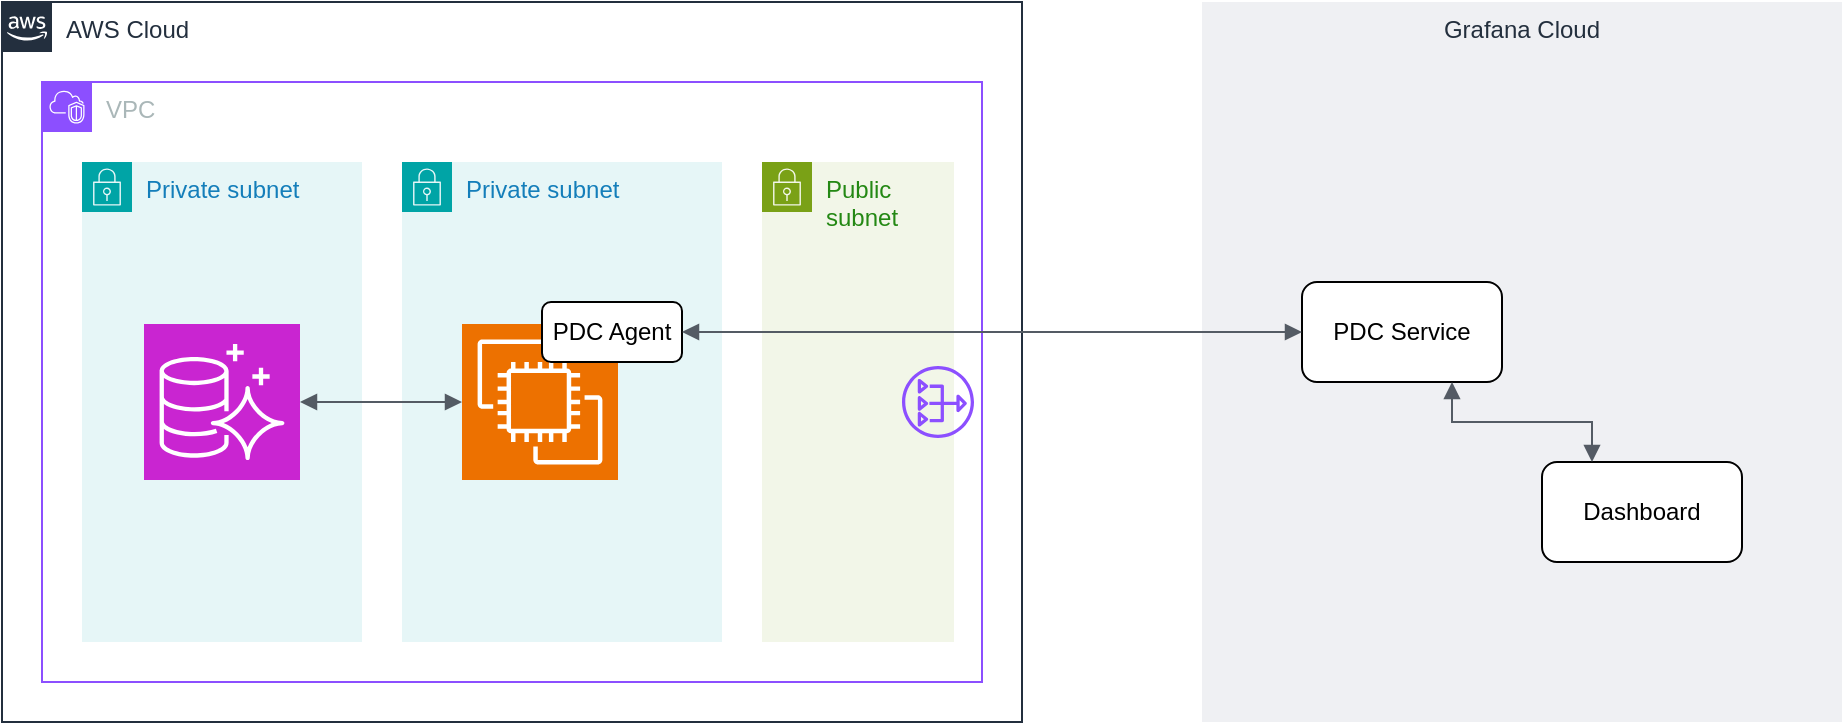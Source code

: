 <mxfile version="26.0.6">
  <diagram name="ページ1" id="20o7N7PKYs3jk0oayNKR">
    <mxGraphModel dx="1434" dy="784" grid="1" gridSize="10" guides="1" tooltips="1" connect="1" arrows="1" fold="1" page="1" pageScale="1" pageWidth="1169" pageHeight="827" math="0" shadow="0">
      <root>
        <mxCell id="0" />
        <mxCell id="1" parent="0" />
        <mxCell id="SBneGpYhRkbtxWXfD48W-1" value="AWS Cloud" style="points=[[0,0],[0.25,0],[0.5,0],[0.75,0],[1,0],[1,0.25],[1,0.5],[1,0.75],[1,1],[0.75,1],[0.5,1],[0.25,1],[0,1],[0,0.75],[0,0.5],[0,0.25]];outlineConnect=0;gradientColor=none;html=1;whiteSpace=wrap;fontSize=12;fontStyle=0;container=1;pointerEvents=0;collapsible=0;recursiveResize=0;shape=mxgraph.aws4.group;grIcon=mxgraph.aws4.group_aws_cloud_alt;strokeColor=#232F3E;fillColor=none;verticalAlign=top;align=left;spacingLeft=30;fontColor=#232F3E;dashed=0;" parent="1" vertex="1">
          <mxGeometry x="40" y="200" width="510" height="360" as="geometry" />
        </mxCell>
        <mxCell id="SBneGpYhRkbtxWXfD48W-2" value="VPC" style="points=[[0,0],[0.25,0],[0.5,0],[0.75,0],[1,0],[1,0.25],[1,0.5],[1,0.75],[1,1],[0.75,1],[0.5,1],[0.25,1],[0,1],[0,0.75],[0,0.5],[0,0.25]];outlineConnect=0;gradientColor=none;html=1;whiteSpace=wrap;fontSize=12;fontStyle=0;container=1;pointerEvents=0;collapsible=0;recursiveResize=0;shape=mxgraph.aws4.group;grIcon=mxgraph.aws4.group_vpc2;strokeColor=#8C4FFF;fillColor=none;verticalAlign=top;align=left;spacingLeft=30;fontColor=#AAB7B8;dashed=0;" parent="SBneGpYhRkbtxWXfD48W-1" vertex="1">
          <mxGeometry x="20" y="40" width="470" height="300" as="geometry" />
        </mxCell>
        <mxCell id="SBneGpYhRkbtxWXfD48W-3" value="Private subnet" style="points=[[0,0],[0.25,0],[0.5,0],[0.75,0],[1,0],[1,0.25],[1,0.5],[1,0.75],[1,1],[0.75,1],[0.5,1],[0.25,1],[0,1],[0,0.75],[0,0.5],[0,0.25]];outlineConnect=0;gradientColor=none;html=1;whiteSpace=wrap;fontSize=12;fontStyle=0;container=1;pointerEvents=0;collapsible=0;recursiveResize=0;shape=mxgraph.aws4.group;grIcon=mxgraph.aws4.group_security_group;grStroke=0;strokeColor=#00A4A6;fillColor=#E6F6F7;verticalAlign=top;align=left;spacingLeft=30;fontColor=#147EBA;dashed=0;" parent="SBneGpYhRkbtxWXfD48W-2" vertex="1">
          <mxGeometry x="180" y="40" width="160" height="240" as="geometry" />
        </mxCell>
        <mxCell id="SBneGpYhRkbtxWXfD48W-6" value="" style="sketch=0;points=[[0,0,0],[0.25,0,0],[0.5,0,0],[0.75,0,0],[1,0,0],[0,1,0],[0.25,1,0],[0.5,1,0],[0.75,1,0],[1,1,0],[0,0.25,0],[0,0.5,0],[0,0.75,0],[1,0.25,0],[1,0.5,0],[1,0.75,0]];outlineConnect=0;fontColor=#232F3E;fillColor=#ED7100;strokeColor=#ffffff;dashed=0;verticalLabelPosition=bottom;verticalAlign=top;align=center;html=1;fontSize=12;fontStyle=0;aspect=fixed;shape=mxgraph.aws4.resourceIcon;resIcon=mxgraph.aws4.ec2;direction=south;" parent="SBneGpYhRkbtxWXfD48W-3" vertex="1">
          <mxGeometry x="30" y="81" width="78" height="78" as="geometry" />
        </mxCell>
        <mxCell id="oAzFxngPxmxgPZ-Pqy3Q-4" value="PDC Agent" style="rounded=1;whiteSpace=wrap;html=1;" vertex="1" parent="SBneGpYhRkbtxWXfD48W-3">
          <mxGeometry x="70" y="70" width="70" height="30" as="geometry" />
        </mxCell>
        <mxCell id="oAzFxngPxmxgPZ-Pqy3Q-1" value="Private subnet" style="points=[[0,0],[0.25,0],[0.5,0],[0.75,0],[1,0],[1,0.25],[1,0.5],[1,0.75],[1,1],[0.75,1],[0.5,1],[0.25,1],[0,1],[0,0.75],[0,0.5],[0,0.25]];outlineConnect=0;gradientColor=none;html=1;whiteSpace=wrap;fontSize=12;fontStyle=0;container=1;pointerEvents=0;collapsible=0;recursiveResize=0;shape=mxgraph.aws4.group;grIcon=mxgraph.aws4.group_security_group;grStroke=0;strokeColor=#00A4A6;fillColor=#E6F6F7;verticalAlign=top;align=left;spacingLeft=30;fontColor=#147EBA;dashed=0;" vertex="1" parent="SBneGpYhRkbtxWXfD48W-2">
          <mxGeometry x="20" y="40" width="140" height="240" as="geometry" />
        </mxCell>
        <mxCell id="oAzFxngPxmxgPZ-Pqy3Q-2" value="" style="sketch=0;points=[[0,0,0],[0.25,0,0],[0.5,0,0],[0.75,0,0],[1,0,0],[0,1,0],[0.25,1,0],[0.5,1,0],[0.75,1,0],[1,1,0],[0,0.25,0],[0,0.5,0],[0,0.75,0],[1,0.25,0],[1,0.5,0],[1,0.75,0]];outlineConnect=0;fontColor=#232F3E;fillColor=#C925D1;strokeColor=#ffffff;dashed=0;verticalLabelPosition=bottom;verticalAlign=top;align=center;html=1;fontSize=12;fontStyle=0;aspect=fixed;shape=mxgraph.aws4.resourceIcon;resIcon=mxgraph.aws4.aurora;" vertex="1" parent="oAzFxngPxmxgPZ-Pqy3Q-1">
          <mxGeometry x="31" y="81" width="78" height="78" as="geometry" />
        </mxCell>
        <mxCell id="SBneGpYhRkbtxWXfD48W-4" value="Public subnet" style="points=[[0,0],[0.25,0],[0.5,0],[0.75,0],[1,0],[1,0.25],[1,0.5],[1,0.75],[1,1],[0.75,1],[0.5,1],[0.25,1],[0,1],[0,0.75],[0,0.5],[0,0.25]];outlineConnect=0;gradientColor=none;html=1;whiteSpace=wrap;fontSize=12;fontStyle=0;container=1;pointerEvents=0;collapsible=0;recursiveResize=0;shape=mxgraph.aws4.group;grIcon=mxgraph.aws4.group_security_group;grStroke=0;strokeColor=#7AA116;fillColor=#F2F6E8;verticalAlign=top;align=left;spacingLeft=30;fontColor=#248814;dashed=0;" parent="SBneGpYhRkbtxWXfD48W-2" vertex="1">
          <mxGeometry x="360" y="40" width="96" height="240" as="geometry" />
        </mxCell>
        <mxCell id="oAzFxngPxmxgPZ-Pqy3Q-6" value="" style="sketch=0;outlineConnect=0;fontColor=#232F3E;gradientColor=none;fillColor=#8C4FFF;strokeColor=none;dashed=0;verticalLabelPosition=bottom;verticalAlign=top;align=center;html=1;fontSize=12;fontStyle=0;aspect=fixed;pointerEvents=1;shape=mxgraph.aws4.nat_gateway;" vertex="1" parent="SBneGpYhRkbtxWXfD48W-4">
          <mxGeometry x="70" y="102" width="36" height="36" as="geometry" />
        </mxCell>
        <mxCell id="oAzFxngPxmxgPZ-Pqy3Q-7" value="" style="edgeStyle=orthogonalEdgeStyle;html=1;endArrow=block;elbow=vertical;startArrow=block;startFill=1;endFill=1;strokeColor=#545B64;rounded=0;exitX=1;exitY=0.5;exitDx=0;exitDy=0;entryX=0.5;entryY=1;entryDx=0;entryDy=0;exitPerimeter=0;entryPerimeter=0;" edge="1" parent="SBneGpYhRkbtxWXfD48W-2" source="oAzFxngPxmxgPZ-Pqy3Q-2" target="SBneGpYhRkbtxWXfD48W-6">
          <mxGeometry width="100" relative="1" as="geometry">
            <mxPoint x="330" y="135" as="sourcePoint" />
            <mxPoint x="640" y="135" as="targetPoint" />
          </mxGeometry>
        </mxCell>
        <mxCell id="SBneGpYhRkbtxWXfD48W-9" value="Grafana Cloud" style="fillColor=#EFF0F3;strokeColor=none;dashed=0;verticalAlign=top;fontStyle=0;fontColor=#232F3D;whiteSpace=wrap;html=1;" parent="1" vertex="1">
          <mxGeometry x="640" y="200" width="320" height="360" as="geometry" />
        </mxCell>
        <mxCell id="SBneGpYhRkbtxWXfD48W-10" value="PDC Service" style="rounded=1;whiteSpace=wrap;html=1;" parent="1" vertex="1">
          <mxGeometry x="690" y="340" width="100" height="50" as="geometry" />
        </mxCell>
        <mxCell id="SBneGpYhRkbtxWXfD48W-12" value="Dashboard" style="rounded=1;whiteSpace=wrap;html=1;" parent="1" vertex="1">
          <mxGeometry x="810" y="430" width="100" height="50" as="geometry" />
        </mxCell>
        <mxCell id="SBneGpYhRkbtxWXfD48W-18" value="" style="edgeStyle=orthogonalEdgeStyle;html=1;endArrow=block;elbow=vertical;startArrow=block;startFill=1;endFill=1;strokeColor=#545B64;rounded=0;exitX=1;exitY=0.5;exitDx=0;exitDy=0;entryX=0;entryY=0.5;entryDx=0;entryDy=0;" parent="1" source="oAzFxngPxmxgPZ-Pqy3Q-4" target="SBneGpYhRkbtxWXfD48W-10" edge="1">
          <mxGeometry width="100" relative="1" as="geometry">
            <mxPoint x="519" y="410" as="sourcePoint" />
            <mxPoint x="420" y="455" as="targetPoint" />
          </mxGeometry>
        </mxCell>
        <mxCell id="SBneGpYhRkbtxWXfD48W-20" value="" style="edgeStyle=orthogonalEdgeStyle;html=1;endArrow=block;elbow=vertical;startArrow=block;startFill=1;endFill=1;strokeColor=#545B64;rounded=0;exitX=0.75;exitY=1;exitDx=0;exitDy=0;entryX=0.25;entryY=0;entryDx=0;entryDy=0;" parent="1" source="SBneGpYhRkbtxWXfD48W-10" target="SBneGpYhRkbtxWXfD48W-12" edge="1">
          <mxGeometry width="100" relative="1" as="geometry">
            <mxPoint x="840" y="345" as="sourcePoint" />
            <mxPoint x="860" y="385" as="targetPoint" />
          </mxGeometry>
        </mxCell>
      </root>
    </mxGraphModel>
  </diagram>
</mxfile>
